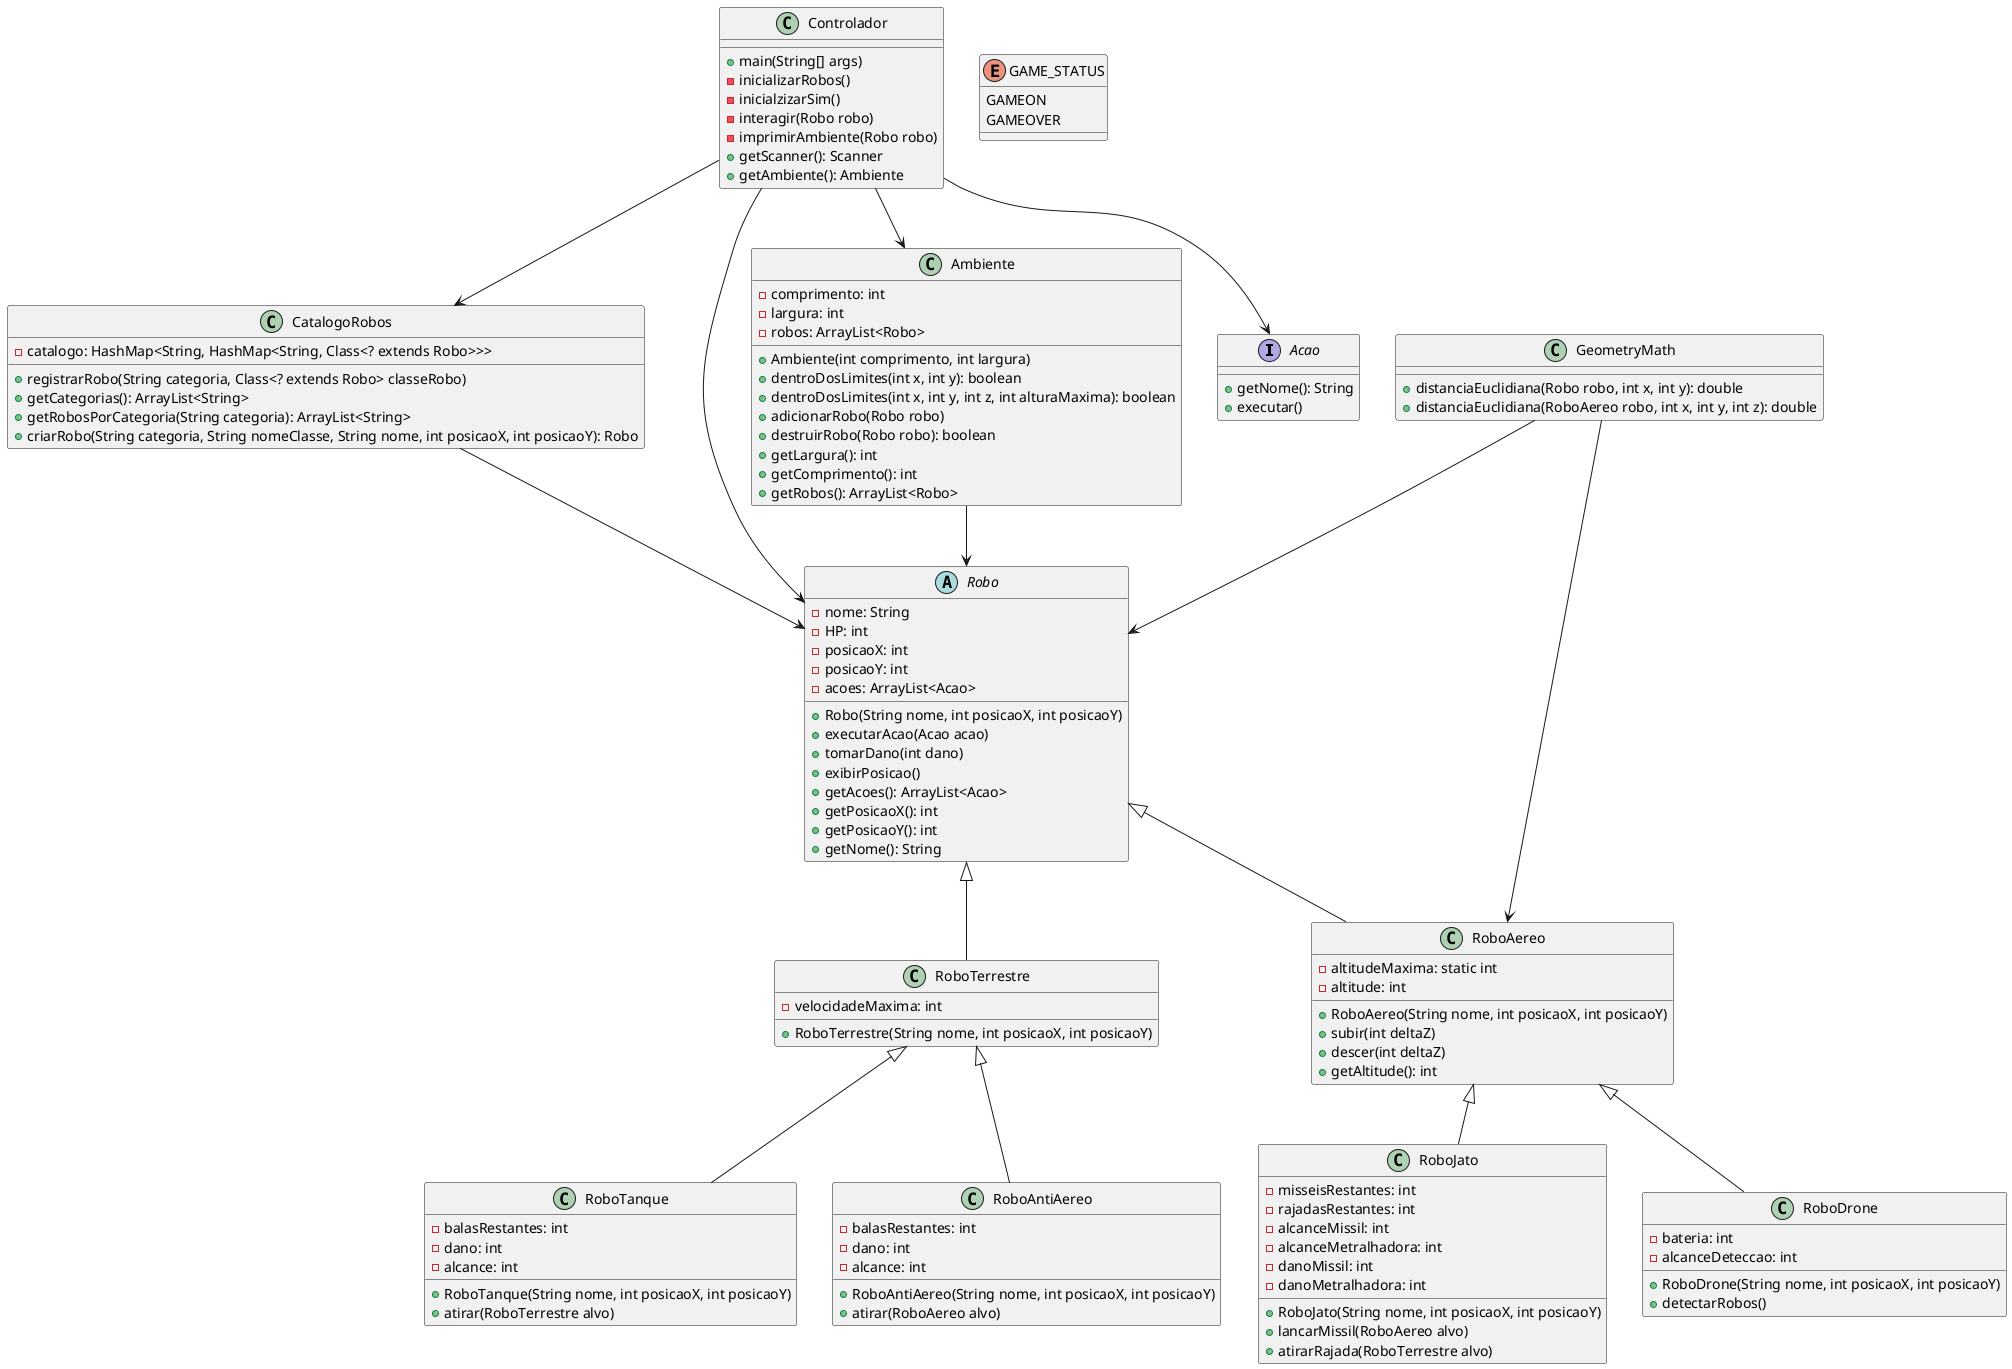 @startuml

' Diagrama de Acao
interface Acao {
    +getNome(): String
    +executar()
}

' Diagrama de CatalogoRobos
class CatalogoRobos {
    -catalogo: HashMap<String, HashMap<String, Class<? extends Robo>>>
    +registrarRobo(String categoria, Class<? extends Robo> classeRobo)
    +getCategorias(): ArrayList<String>
    +getRobosPorCategoria(String categoria): ArrayList<String>
    +criarRobo(String categoria, String nomeClasse, String nome, int posicaoX, int posicaoY): Robo
}

CatalogoRobos --> Robo

' Diagrama de GeometryMath
class GeometryMath {
    +distanciaEuclidiana(Robo robo, int x, int y): double
    +distanciaEuclidiana(RoboAereo robo, int x, int y, int z): double
}

GeometryMath --> Robo
GeometryMath --> RoboAereo

' Diagrama de Ambiente
class Ambiente {
    -comprimento: int
    -largura: int
    -robos: ArrayList<Robo>
    +Ambiente(int comprimento, int largura)
    +dentroDosLimites(int x, int y): boolean
    +dentroDosLimites(int x, int y, int z, int alturaMaxima): boolean
    +adicionarRobo(Robo robo)
    +destruirRobo(Robo robo): boolean
    +getLargura(): int
    +getComprimento(): int
    +getRobos(): ArrayList<Robo>
}

Ambiente --> Robo

' Diagrama de Robo e suas subclasses
abstract class Robo {
    -nome: String
    -HP: int
    -posicaoX: int
    -posicaoY: int
    -acoes: ArrayList<Acao>
    +Robo(String nome, int posicaoX, int posicaoY)
    +executarAcao(Acao acao)
    +tomarDano(int dano)
    +exibirPosicao()
    +getAcoes(): ArrayList<Acao>
    +getPosicaoX(): int
    +getPosicaoY(): int
    +getNome(): String
}

class RoboTerrestre {
    -velocidadeMaxima: int
    +RoboTerrestre(String nome, int posicaoX, int posicaoY)
}

class RoboTanque {
    -balasRestantes: int
    -dano: int
    -alcance: int
    +RoboTanque(String nome, int posicaoX, int posicaoY)
    +atirar(RoboTerrestre alvo)
}

class RoboAntiAereo {
    -balasRestantes: int
    -dano: int
    -alcance: int
    +RoboAntiAereo(String nome, int posicaoX, int posicaoY)
    +atirar(RoboAereo alvo)
}

class RoboAereo {
    -altitudeMaxima: static int
    -altitude: int
    +RoboAereo(String nome, int posicaoX, int posicaoY)
    +subir(int deltaZ)
    +descer(int deltaZ)
    +getAltitude(): int
}

class RoboJato {
    -misseisRestantes: int
    -rajadasRestantes: int
    -alcanceMissil: int
    -alcanceMetralhadora: int
    -danoMissil: int
    -danoMetralhadora: int
    +RoboJato(String nome, int posicaoX, int posicaoY)
    +lancarMissil(RoboAereo alvo)
    +atirarRajada(RoboTerrestre alvo)
}

class RoboDrone {
    -bateria: int
    -alcanceDeteccao: int
    +RoboDrone(String nome, int posicaoX, int posicaoY)
    +detectarRobos()
}

Robo <|-- RoboTerrestre
RoboTerrestre <|-- RoboTanque
RoboTerrestre <|-- RoboAntiAereo
Robo <|-- RoboAereo
RoboAereo <|-- RoboJato
RoboAereo <|-- RoboDrone

' Diagrama de Controlador
class Controlador {
    +main(String[] args)
    -inicializarRobos()
    -inicialzizarSim()
    -interagir(Robo robo)
    -imprimirAmbiente(Robo robo)
    +getScanner(): Scanner
    +getAmbiente(): Ambiente
}

enum GAME_STATUS {
    GAMEON
    GAMEOVER
}

Controlador --> Ambiente
Controlador --> Robo
Controlador --> Acao
Controlador --> CatalogoRobos

@enduml
